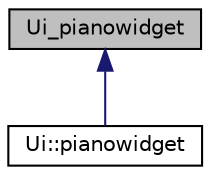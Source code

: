 digraph "Ui_pianowidget"
{
  edge [fontname="Helvetica",fontsize="10",labelfontname="Helvetica",labelfontsize="10"];
  node [fontname="Helvetica",fontsize="10",shape=record];
  Node0 [label="Ui_pianowidget",height=0.2,width=0.4,color="black", fillcolor="grey75", style="filled", fontcolor="black"];
  Node0 -> Node1 [dir="back",color="midnightblue",fontsize="10",style="solid"];
  Node1 [label="Ui::pianowidget",height=0.2,width=0.4,color="black", fillcolor="white", style="filled",URL="$classUi_1_1pianowidget.html"];
}
